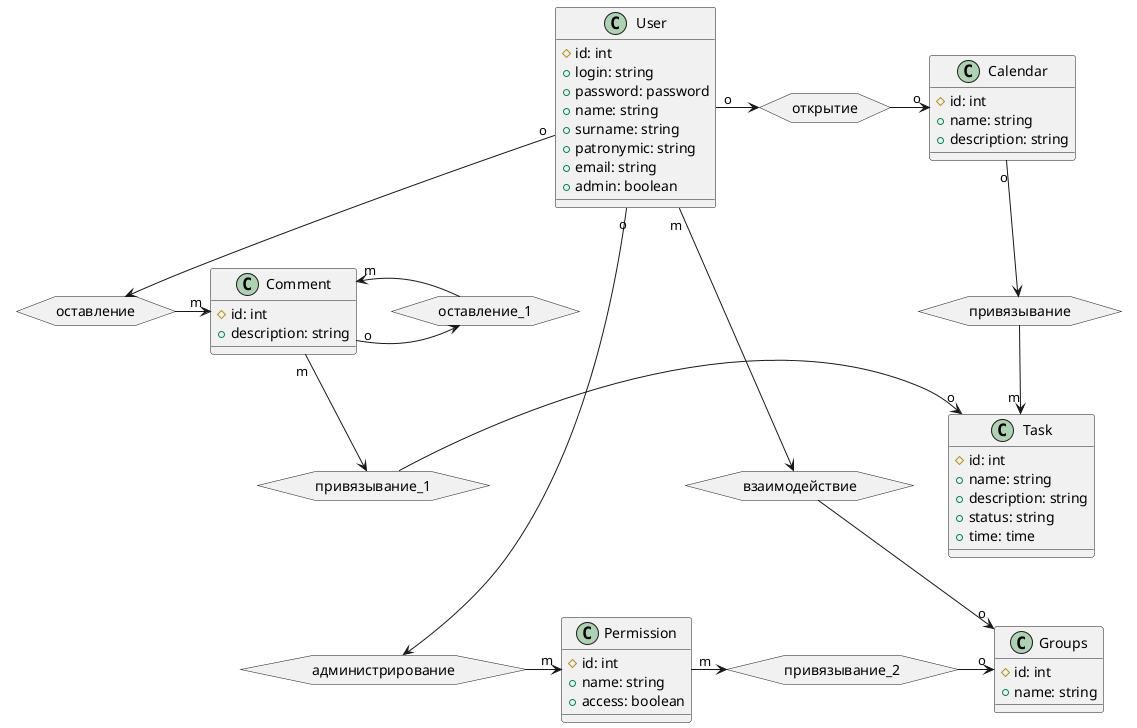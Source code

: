 @startuml Todoist
    class User {
        # id: int
        + login: string
        + password: password
        + name: string
        + surname: string
        + patronymic: string
        + email: string
        + admin: boolean
    }

    class Task {
        # id: int
        + name: string
        + description: string
        + status: string
        + time: time
    }
    
    class Comment {
        # id: int
        + description: string
    }

    class Calendar {
        # id: int
        + name: string
        + description: string
    }

    class Groups {
        # id: int
        + name: string
    }

    class Permission {
        # id: int
        + name: string
        + access: boolean
    }
    
    hexagon открытие {

    }

    hexagon привязывание {

    }

    hexagon оставление {

    }


    hexagon привязывание_1 {

    }

    hexagon взаимодействие {

    }

    hexagon оставление_1 {

    }

    hexagon администрирование {

    }

    hexagon привязывание_2 {

    }

    User "о" -> открытие
    открытие -> "o" Calendar
    Calendar "o" -> привязывание
    привязывание -> "m" Task
    User "o" --> оставление
    оставление -> "m" Comment
    Comment "m" --> привязывание_1
    привязывание_1 -> "o" Task
    User "m" ---> взаимодействие
    взаимодействие -> "o" Groups
    Comment "o" -> оставление_1
    оставление_1 -> "m" Comment
    User "o" ----> администрирование
    администрирование -> "m" Permission
    Permission "m" -> привязывание_2
    привязывание_2 -> "o" Groups
@enduml
